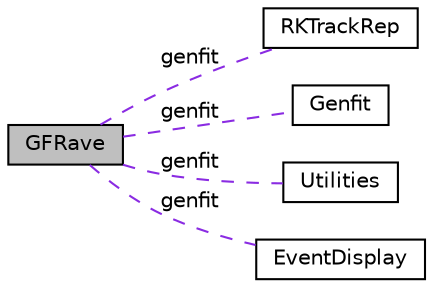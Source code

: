digraph "GFRave"
{
  edge [fontname="Helvetica",fontsize="10",labelfontname="Helvetica",labelfontsize="10"];
  node [fontname="Helvetica",fontsize="10",shape=box];
  rankdir=LR;
  Node4 [label="RKTrackRep",height=0.2,width=0.4,color="black", fillcolor="white", style="filled",URL="$group__RKTrackRep.html",tooltip=" "];
  Node2 [label="Genfit",height=0.2,width=0.4,color="black", fillcolor="white", style="filled",URL="$group__genfit.html",tooltip=" "];
  Node5 [label="Utilities",height=0.2,width=0.4,color="black", fillcolor="white", style="filled",URL="$group__utilities.html",tooltip=" "];
  Node3 [label="EventDisplay",height=0.2,width=0.4,color="black", fillcolor="white", style="filled",URL="$group__EventDisplay.html",tooltip=" "];
  Node1 [label="GFRave",height=0.2,width=0.4,color="black", fillcolor="grey75", style="filled", fontcolor="black",tooltip=" "];
  Node1->Node2 [shape=plaintext, label="genfit", color="blueviolet", dir="none", style="dashed"];
  Node1->Node3 [shape=plaintext, label="genfit", color="blueviolet", dir="none", style="dashed"];
  Node1->Node4 [shape=plaintext, label="genfit", color="blueviolet", dir="none", style="dashed"];
  Node1->Node5 [shape=plaintext, label="genfit", color="blueviolet", dir="none", style="dashed"];
}
